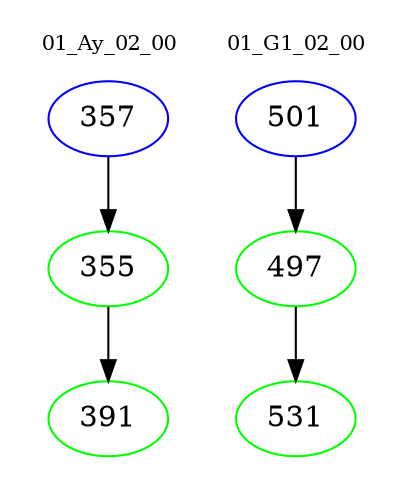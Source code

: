digraph{
subgraph cluster_0 {
color = white
label = "01_Ay_02_00";
fontsize=10;
T0_357 [label="357", color="blue"]
T0_357 -> T0_355 [color="black"]
T0_355 [label="355", color="green"]
T0_355 -> T0_391 [color="black"]
T0_391 [label="391", color="green"]
}
subgraph cluster_1 {
color = white
label = "01_G1_02_00";
fontsize=10;
T1_501 [label="501", color="blue"]
T1_501 -> T1_497 [color="black"]
T1_497 [label="497", color="green"]
T1_497 -> T1_531 [color="black"]
T1_531 [label="531", color="green"]
}
}
